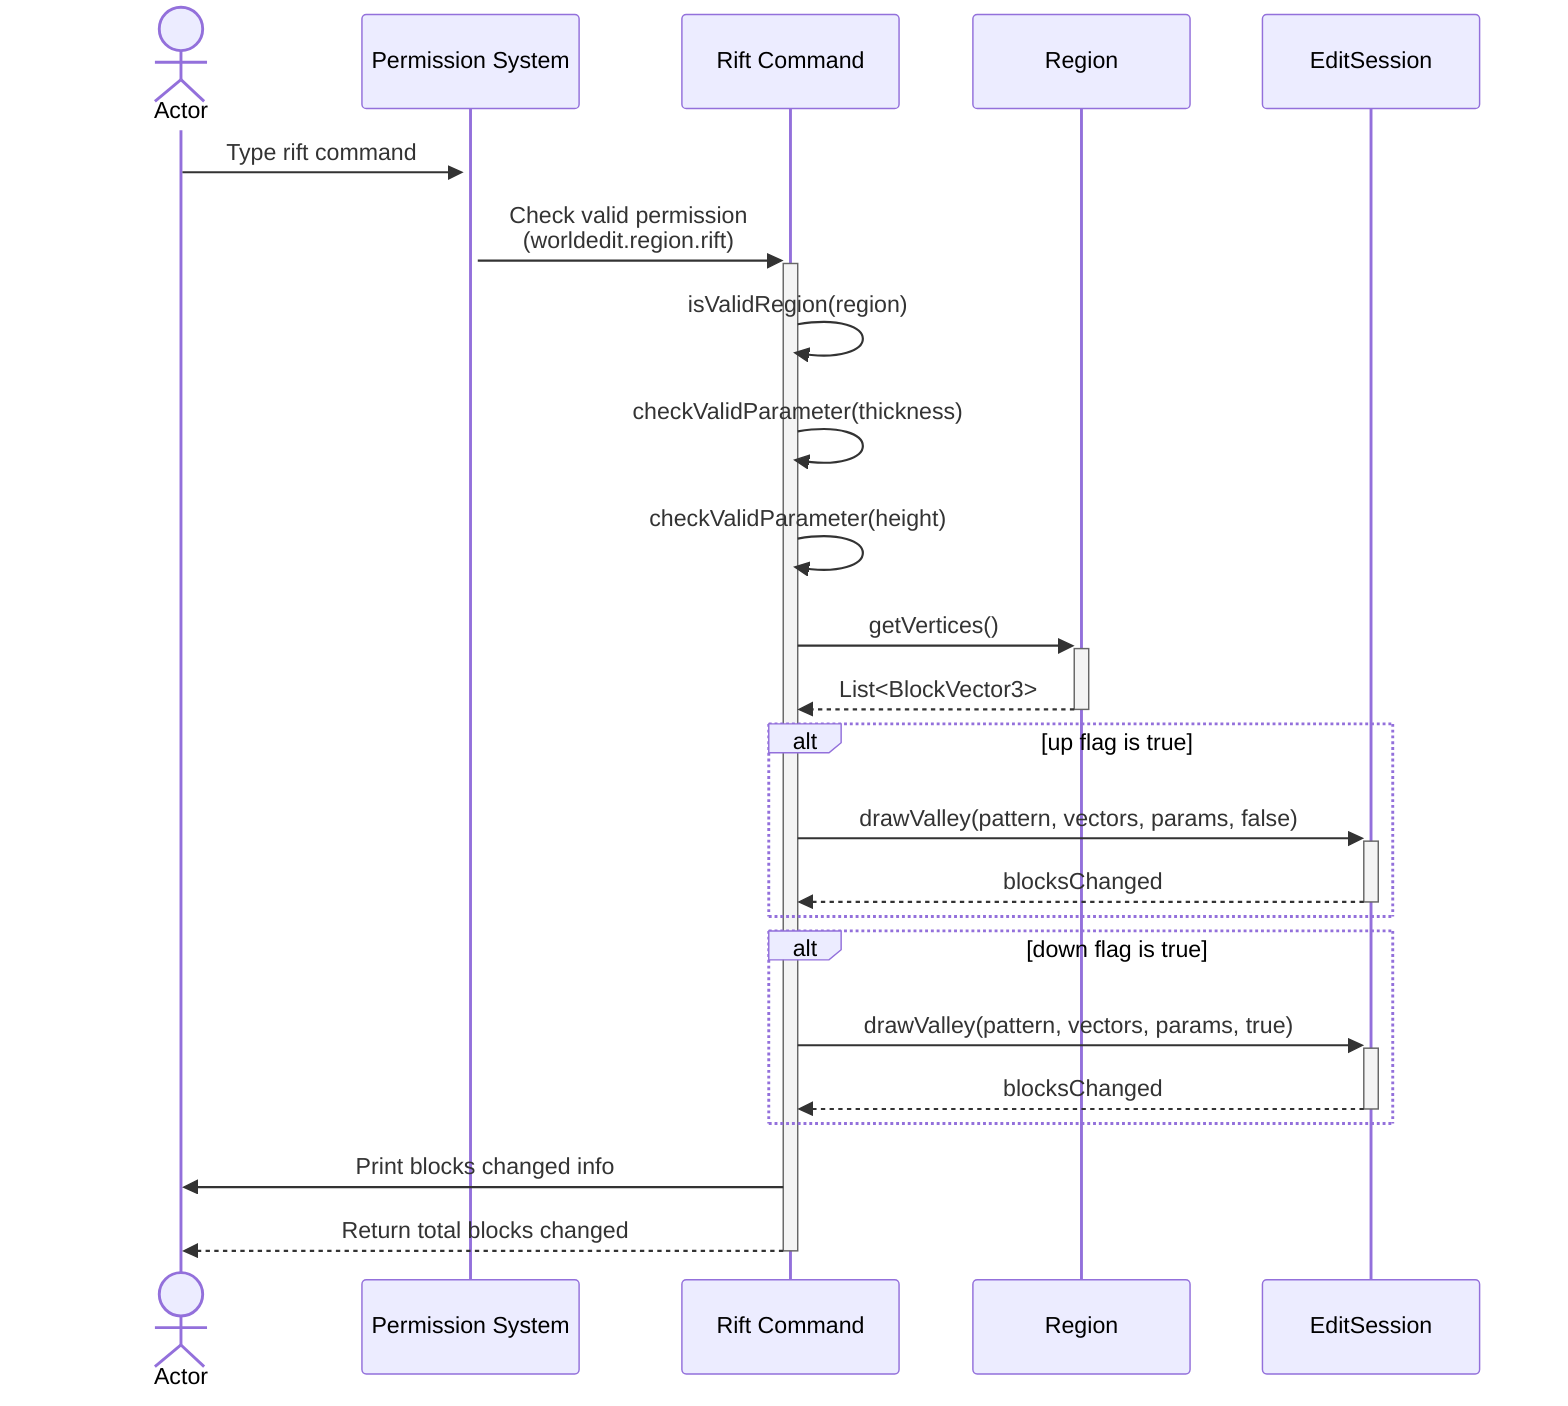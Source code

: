 sequenceDiagram
    actor A as Actor
    participant P as Permission System
    participant R as Rift Command
    participant Reg as Region
    participant ES as EditSession


    A->>+P: Type rift command
    P->>+R: Check valid permission<br>(worldedit.region.rift)
    R->>R: isValidRegion(region)
    R->>R: checkValidParameter(thickness)
    R->>R: checkValidParameter(height)
    
    R->>+Reg: getVertices()
    Reg-->>-R: List<BlockVector3>
    
    alt up flag is true
        R->>+ES: drawValley(pattern, vectors, params, false)
        ES-->>-R: blocksChanged
    end
    
    alt down flag is true
        R->>+ES: drawValley(pattern, vectors, params, true)
        ES-->>-R: blocksChanged
    end
    
    R->>A: Print blocks changed info
    R-->>-A: Return total blocks changed